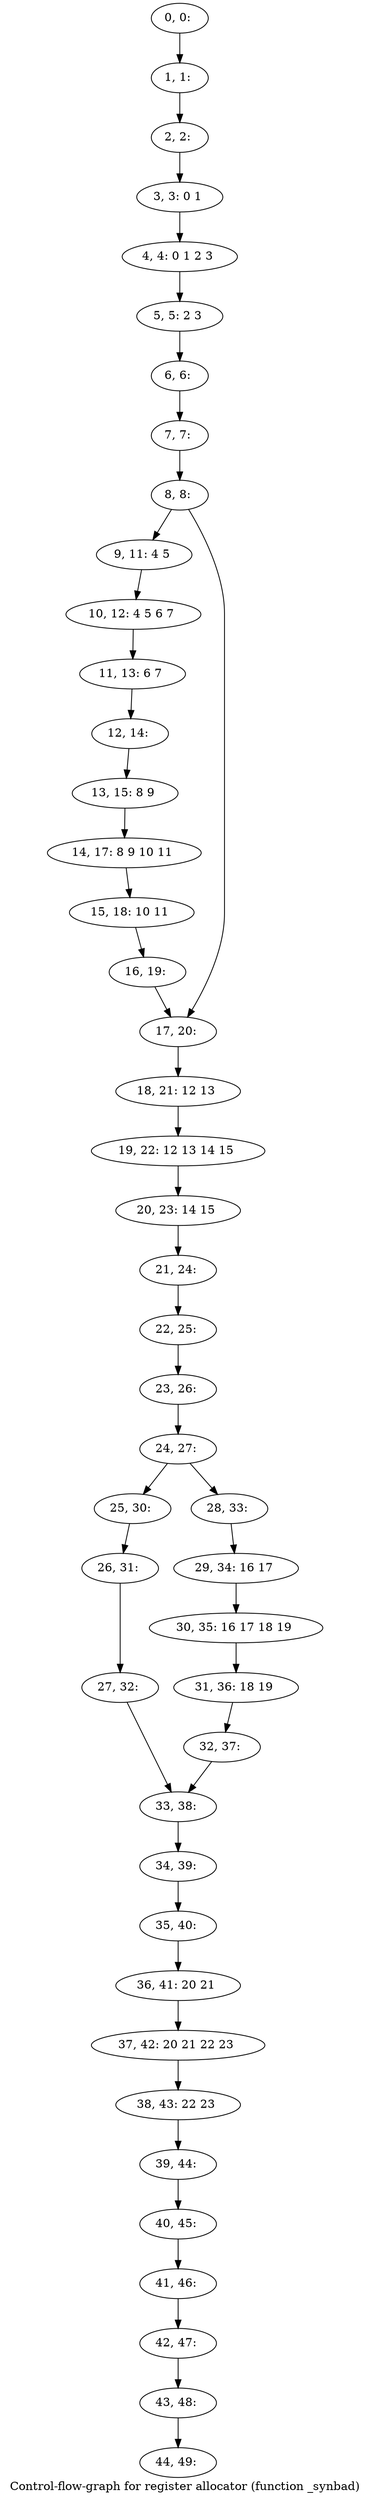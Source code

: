 digraph G {
graph [label="Control-flow-graph for register allocator (function _synbad)"]
0[label="0, 0: "];
1[label="1, 1: "];
2[label="2, 2: "];
3[label="3, 3: 0 1 "];
4[label="4, 4: 0 1 2 3 "];
5[label="5, 5: 2 3 "];
6[label="6, 6: "];
7[label="7, 7: "];
8[label="8, 8: "];
9[label="9, 11: 4 5 "];
10[label="10, 12: 4 5 6 7 "];
11[label="11, 13: 6 7 "];
12[label="12, 14: "];
13[label="13, 15: 8 9 "];
14[label="14, 17: 8 9 10 11 "];
15[label="15, 18: 10 11 "];
16[label="16, 19: "];
17[label="17, 20: "];
18[label="18, 21: 12 13 "];
19[label="19, 22: 12 13 14 15 "];
20[label="20, 23: 14 15 "];
21[label="21, 24: "];
22[label="22, 25: "];
23[label="23, 26: "];
24[label="24, 27: "];
25[label="25, 30: "];
26[label="26, 31: "];
27[label="27, 32: "];
28[label="28, 33: "];
29[label="29, 34: 16 17 "];
30[label="30, 35: 16 17 18 19 "];
31[label="31, 36: 18 19 "];
32[label="32, 37: "];
33[label="33, 38: "];
34[label="34, 39: "];
35[label="35, 40: "];
36[label="36, 41: 20 21 "];
37[label="37, 42: 20 21 22 23 "];
38[label="38, 43: 22 23 "];
39[label="39, 44: "];
40[label="40, 45: "];
41[label="41, 46: "];
42[label="42, 47: "];
43[label="43, 48: "];
44[label="44, 49: "];
0->1 ;
1->2 ;
2->3 ;
3->4 ;
4->5 ;
5->6 ;
6->7 ;
7->8 ;
8->9 ;
8->17 ;
9->10 ;
10->11 ;
11->12 ;
12->13 ;
13->14 ;
14->15 ;
15->16 ;
16->17 ;
17->18 ;
18->19 ;
19->20 ;
20->21 ;
21->22 ;
22->23 ;
23->24 ;
24->25 ;
24->28 ;
25->26 ;
26->27 ;
27->33 ;
28->29 ;
29->30 ;
30->31 ;
31->32 ;
32->33 ;
33->34 ;
34->35 ;
35->36 ;
36->37 ;
37->38 ;
38->39 ;
39->40 ;
40->41 ;
41->42 ;
42->43 ;
43->44 ;
}
